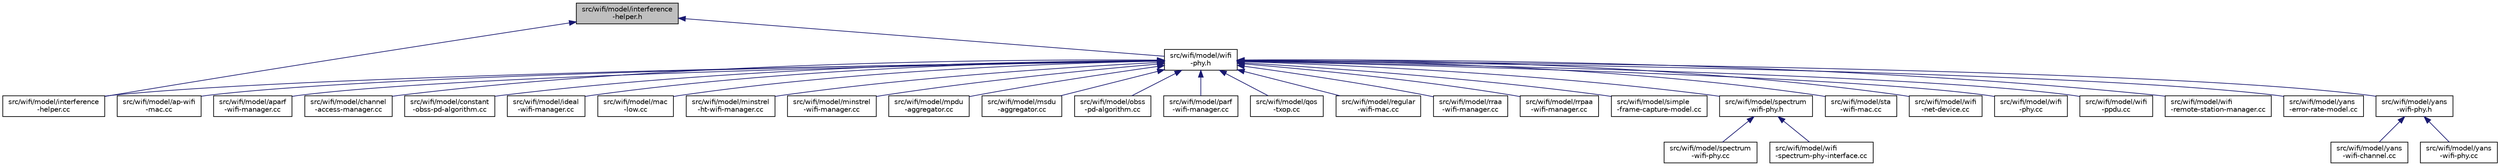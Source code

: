 digraph "src/wifi/model/interference-helper.h"
{
 // LATEX_PDF_SIZE
  edge [fontname="Helvetica",fontsize="10",labelfontname="Helvetica",labelfontsize="10"];
  node [fontname="Helvetica",fontsize="10",shape=record];
  Node1 [label="src/wifi/model/interference\l-helper.h",height=0.2,width=0.4,color="black", fillcolor="grey75", style="filled", fontcolor="black",tooltip=" "];
  Node1 -> Node2 [dir="back",color="midnightblue",fontsize="10",style="solid",fontname="Helvetica"];
  Node2 [label="src/wifi/model/interference\l-helper.cc",height=0.2,width=0.4,color="black", fillcolor="white", style="filled",URL="$interference-helper_8cc.html",tooltip=" "];
  Node1 -> Node3 [dir="back",color="midnightblue",fontsize="10",style="solid",fontname="Helvetica"];
  Node3 [label="src/wifi/model/wifi\l-phy.h",height=0.2,width=0.4,color="black", fillcolor="white", style="filled",URL="$wifi-phy_8h.html",tooltip=" "];
  Node3 -> Node4 [dir="back",color="midnightblue",fontsize="10",style="solid",fontname="Helvetica"];
  Node4 [label="src/wifi/model/ap-wifi\l-mac.cc",height=0.2,width=0.4,color="black", fillcolor="white", style="filled",URL="$ap-wifi-mac_8cc.html",tooltip=" "];
  Node3 -> Node5 [dir="back",color="midnightblue",fontsize="10",style="solid",fontname="Helvetica"];
  Node5 [label="src/wifi/model/aparf\l-wifi-manager.cc",height=0.2,width=0.4,color="black", fillcolor="white", style="filled",URL="$aparf-wifi-manager_8cc.html",tooltip=" "];
  Node3 -> Node6 [dir="back",color="midnightblue",fontsize="10",style="solid",fontname="Helvetica"];
  Node6 [label="src/wifi/model/channel\l-access-manager.cc",height=0.2,width=0.4,color="black", fillcolor="white", style="filled",URL="$channel-access-manager_8cc.html",tooltip=" "];
  Node3 -> Node7 [dir="back",color="midnightblue",fontsize="10",style="solid",fontname="Helvetica"];
  Node7 [label="src/wifi/model/constant\l-obss-pd-algorithm.cc",height=0.2,width=0.4,color="black", fillcolor="white", style="filled",URL="$constant-obss-pd-algorithm_8cc.html",tooltip=" "];
  Node3 -> Node8 [dir="back",color="midnightblue",fontsize="10",style="solid",fontname="Helvetica"];
  Node8 [label="src/wifi/model/ideal\l-wifi-manager.cc",height=0.2,width=0.4,color="black", fillcolor="white", style="filled",URL="$ideal-wifi-manager_8cc.html",tooltip=" "];
  Node3 -> Node2 [dir="back",color="midnightblue",fontsize="10",style="solid",fontname="Helvetica"];
  Node3 -> Node9 [dir="back",color="midnightblue",fontsize="10",style="solid",fontname="Helvetica"];
  Node9 [label="src/wifi/model/mac\l-low.cc",height=0.2,width=0.4,color="black", fillcolor="white", style="filled",URL="$mac-low_8cc.html",tooltip=" "];
  Node3 -> Node10 [dir="back",color="midnightblue",fontsize="10",style="solid",fontname="Helvetica"];
  Node10 [label="src/wifi/model/minstrel\l-ht-wifi-manager.cc",height=0.2,width=0.4,color="black", fillcolor="white", style="filled",URL="$minstrel-ht-wifi-manager_8cc.html",tooltip=" "];
  Node3 -> Node11 [dir="back",color="midnightblue",fontsize="10",style="solid",fontname="Helvetica"];
  Node11 [label="src/wifi/model/minstrel\l-wifi-manager.cc",height=0.2,width=0.4,color="black", fillcolor="white", style="filled",URL="$minstrel-wifi-manager_8cc.html",tooltip=" "];
  Node3 -> Node12 [dir="back",color="midnightblue",fontsize="10",style="solid",fontname="Helvetica"];
  Node12 [label="src/wifi/model/mpdu\l-aggregator.cc",height=0.2,width=0.4,color="black", fillcolor="white", style="filled",URL="$mpdu-aggregator_8cc.html",tooltip=" "];
  Node3 -> Node13 [dir="back",color="midnightblue",fontsize="10",style="solid",fontname="Helvetica"];
  Node13 [label="src/wifi/model/msdu\l-aggregator.cc",height=0.2,width=0.4,color="black", fillcolor="white", style="filled",URL="$msdu-aggregator_8cc.html",tooltip=" "];
  Node3 -> Node14 [dir="back",color="midnightblue",fontsize="10",style="solid",fontname="Helvetica"];
  Node14 [label="src/wifi/model/obss\l-pd-algorithm.cc",height=0.2,width=0.4,color="black", fillcolor="white", style="filled",URL="$obss-pd-algorithm_8cc.html",tooltip=" "];
  Node3 -> Node15 [dir="back",color="midnightblue",fontsize="10",style="solid",fontname="Helvetica"];
  Node15 [label="src/wifi/model/parf\l-wifi-manager.cc",height=0.2,width=0.4,color="black", fillcolor="white", style="filled",URL="$parf-wifi-manager_8cc.html",tooltip=" "];
  Node3 -> Node16 [dir="back",color="midnightblue",fontsize="10",style="solid",fontname="Helvetica"];
  Node16 [label="src/wifi/model/qos\l-txop.cc",height=0.2,width=0.4,color="black", fillcolor="white", style="filled",URL="$qos-txop_8cc.html",tooltip=" "];
  Node3 -> Node17 [dir="back",color="midnightblue",fontsize="10",style="solid",fontname="Helvetica"];
  Node17 [label="src/wifi/model/regular\l-wifi-mac.cc",height=0.2,width=0.4,color="black", fillcolor="white", style="filled",URL="$regular-wifi-mac_8cc.html",tooltip=" "];
  Node3 -> Node18 [dir="back",color="midnightblue",fontsize="10",style="solid",fontname="Helvetica"];
  Node18 [label="src/wifi/model/rraa\l-wifi-manager.cc",height=0.2,width=0.4,color="black", fillcolor="white", style="filled",URL="$rraa-wifi-manager_8cc.html",tooltip=" "];
  Node3 -> Node19 [dir="back",color="midnightblue",fontsize="10",style="solid",fontname="Helvetica"];
  Node19 [label="src/wifi/model/rrpaa\l-wifi-manager.cc",height=0.2,width=0.4,color="black", fillcolor="white", style="filled",URL="$rrpaa-wifi-manager_8cc.html",tooltip=" "];
  Node3 -> Node20 [dir="back",color="midnightblue",fontsize="10",style="solid",fontname="Helvetica"];
  Node20 [label="src/wifi/model/simple\l-frame-capture-model.cc",height=0.2,width=0.4,color="black", fillcolor="white", style="filled",URL="$simple-frame-capture-model_8cc.html",tooltip=" "];
  Node3 -> Node21 [dir="back",color="midnightblue",fontsize="10",style="solid",fontname="Helvetica"];
  Node21 [label="src/wifi/model/spectrum\l-wifi-phy.h",height=0.2,width=0.4,color="black", fillcolor="white", style="filled",URL="$spectrum-wifi-phy_8h.html",tooltip=" "];
  Node21 -> Node22 [dir="back",color="midnightblue",fontsize="10",style="solid",fontname="Helvetica"];
  Node22 [label="src/wifi/model/spectrum\l-wifi-phy.cc",height=0.2,width=0.4,color="black", fillcolor="white", style="filled",URL="$spectrum-wifi-phy_8cc.html",tooltip=" "];
  Node21 -> Node23 [dir="back",color="midnightblue",fontsize="10",style="solid",fontname="Helvetica"];
  Node23 [label="src/wifi/model/wifi\l-spectrum-phy-interface.cc",height=0.2,width=0.4,color="black", fillcolor="white", style="filled",URL="$wifi-spectrum-phy-interface_8cc.html",tooltip=" "];
  Node3 -> Node24 [dir="back",color="midnightblue",fontsize="10",style="solid",fontname="Helvetica"];
  Node24 [label="src/wifi/model/sta\l-wifi-mac.cc",height=0.2,width=0.4,color="black", fillcolor="white", style="filled",URL="$sta-wifi-mac_8cc.html",tooltip=" "];
  Node3 -> Node25 [dir="back",color="midnightblue",fontsize="10",style="solid",fontname="Helvetica"];
  Node25 [label="src/wifi/model/wifi\l-net-device.cc",height=0.2,width=0.4,color="black", fillcolor="white", style="filled",URL="$wifi-net-device_8cc.html",tooltip=" "];
  Node3 -> Node26 [dir="back",color="midnightblue",fontsize="10",style="solid",fontname="Helvetica"];
  Node26 [label="src/wifi/model/wifi\l-phy.cc",height=0.2,width=0.4,color="black", fillcolor="white", style="filled",URL="$wifi-phy_8cc.html",tooltip=" "];
  Node3 -> Node27 [dir="back",color="midnightblue",fontsize="10",style="solid",fontname="Helvetica"];
  Node27 [label="src/wifi/model/wifi\l-ppdu.cc",height=0.2,width=0.4,color="black", fillcolor="white", style="filled",URL="$wifi-ppdu_8cc.html",tooltip=" "];
  Node3 -> Node28 [dir="back",color="midnightblue",fontsize="10",style="solid",fontname="Helvetica"];
  Node28 [label="src/wifi/model/wifi\l-remote-station-manager.cc",height=0.2,width=0.4,color="black", fillcolor="white", style="filled",URL="$wifi-remote-station-manager_8cc.html",tooltip=" "];
  Node3 -> Node29 [dir="back",color="midnightblue",fontsize="10",style="solid",fontname="Helvetica"];
  Node29 [label="src/wifi/model/yans\l-error-rate-model.cc",height=0.2,width=0.4,color="black", fillcolor="white", style="filled",URL="$yans-error-rate-model_8cc.html",tooltip=" "];
  Node3 -> Node30 [dir="back",color="midnightblue",fontsize="10",style="solid",fontname="Helvetica"];
  Node30 [label="src/wifi/model/yans\l-wifi-phy.h",height=0.2,width=0.4,color="black", fillcolor="white", style="filled",URL="$yans-wifi-phy_8h.html",tooltip=" "];
  Node30 -> Node31 [dir="back",color="midnightblue",fontsize="10",style="solid",fontname="Helvetica"];
  Node31 [label="src/wifi/model/yans\l-wifi-channel.cc",height=0.2,width=0.4,color="black", fillcolor="white", style="filled",URL="$yans-wifi-channel_8cc.html",tooltip=" "];
  Node30 -> Node32 [dir="back",color="midnightblue",fontsize="10",style="solid",fontname="Helvetica"];
  Node32 [label="src/wifi/model/yans\l-wifi-phy.cc",height=0.2,width=0.4,color="black", fillcolor="white", style="filled",URL="$yans-wifi-phy_8cc.html",tooltip=" "];
}
